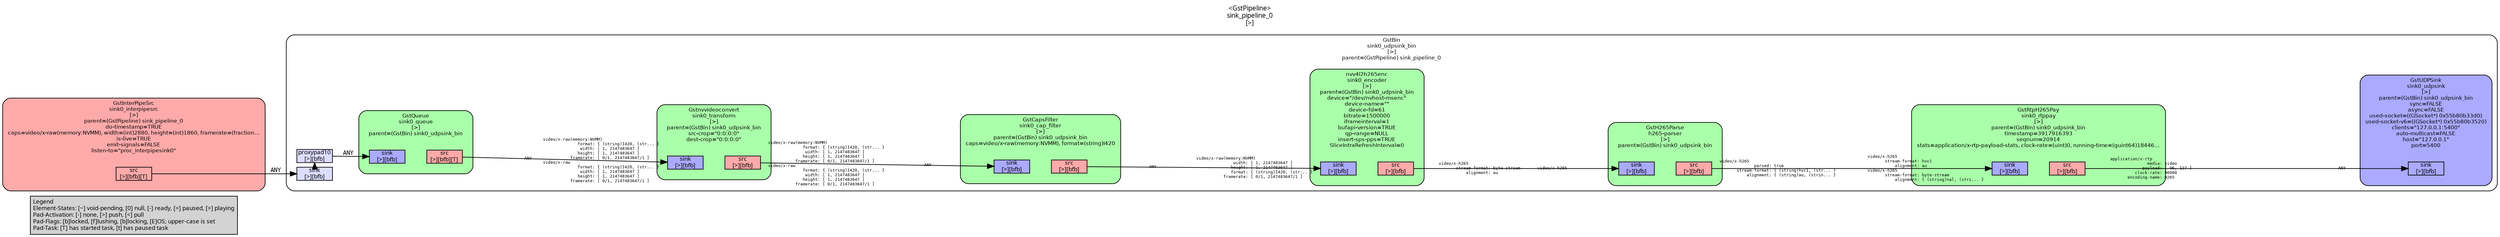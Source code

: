 digraph pipeline {
  rankdir=LR;
  fontname="sans";
  fontsize="10";
  labelloc=t;
  nodesep=.1;
  ranksep=.2;
  label="<GstPipeline>\nsink_pipeline_0\n[>]";
  node [style="filled,rounded", shape=box, fontsize="9", fontname="sans", margin="0.0,0.0"];
  edge [labelfontsize="6", fontsize="9", fontname="monospace"];
  
  legend [
    pos="0,0!",
    margin="0.05,0.05",
    style="filled",
    label="Legend\lElement-States: [~] void-pending, [0] null, [-] ready, [=] paused, [>] playing\lPad-Activation: [-] none, [>] push, [<] pull\lPad-Flags: [b]locked, [f]lushing, [b]locking, [E]OS; upper-case is set\lPad-Task: [T] has started task, [t] has paused task\l",
  ];
  subgraph cluster_sink0_interpipesrc_0x55b80e5b20 {
    fontname="Bitstream Vera Sans";
    fontsize="8";
    style="filled,rounded";
    color=black;
    label="GstInterPipeSrc\nsink0_interpipesrc\n[>]\nparent=(GstPipeline) sink_pipeline_0\ndo-timestamp=TRUE\ncaps=video/x-raw(memory:NVMM), width=(int)2880, height=(int)1860, framerate=(fraction…\nis-live=TRUE\nemit-signals=FALSE\nlisten-to=\"proc_interpipesink0\"";
    subgraph cluster_sink0_interpipesrc_0x55b80e5b20_src {
      label="";
      style="invis";
      sink0_interpipesrc_0x55b80e5b20_src_0x55b80b9110 [color=black, fillcolor="#ffaaaa", label="src\n[>][bfb][T]", height="0.2", style="filled,solid"];
    }

    fillcolor="#ffaaaa";
  }

  sink0_interpipesrc_0x55b80e5b20_src_0x55b80b9110 -> sink0_udpsink_bin_0x55b7da0c20_sink_0x55b7de99e0 [label="ANY"]
  subgraph cluster_sink0_udpsink_bin_0x55b7da0c20 {
    fontname="Bitstream Vera Sans";
    fontsize="8";
    style="filled,rounded";
    color=black;
    label="GstBin\nsink0_udpsink_bin\n[>]\nparent=(GstPipeline) sink_pipeline_0";
    subgraph cluster_sink0_udpsink_bin_0x55b7da0c20_sink {
      label="";
      style="invis";
      _proxypad10_0x55b7debb10 [color=black, fillcolor="#ddddff", label="proxypad10\n[>][bfb]", height="0.2", style="filled,solid"];
    sink0_udpsink_bin_0x55b7da0c20_sink_0x55b7de99e0 -> _proxypad10_0x55b7debb10 [style=dashed, minlen=0]
      sink0_udpsink_bin_0x55b7da0c20_sink_0x55b7de99e0 [color=black, fillcolor="#ddddff", label="sink\n[>][bfb]", height="0.2", style="filled,solid"];
    }

    fillcolor="#ffffff";
    subgraph cluster_sink0_udpsink_0x55b7fb7e30 {
      fontname="Bitstream Vera Sans";
      fontsize="8";
      style="filled,rounded";
      color=black;
      label="GstUDPSink\nsink0_udpsink\n[>]\nparent=(GstBin) sink0_udpsink_bin\nsync=FALSE\nasync=FALSE\nused-socket=((GSocket*) 0x55b80b33d0)\nused-socket-v6=((GSocket*) 0x55b80b3520)\nclients=\"127.0.0.1:5400\"\nauto-multicast=FALSE\nhost=\"127.0.0.1\"\nport=5400";
      subgraph cluster_sink0_udpsink_0x55b7fb7e30_sink {
        label="";
        style="invis";
        sink0_udpsink_0x55b7fb7e30_sink_0x55b80b8ec0 [color=black, fillcolor="#aaaaff", label="sink\n[>][bfb]", height="0.2", style="filled,solid"];
      }

      fillcolor="#aaaaff";
    }

    subgraph cluster_sink0_rtppay_0x55b80d0080 {
      fontname="Bitstream Vera Sans";
      fontsize="8";
      style="filled,rounded";
      color=black;
      label="GstRtpH265Pay\nsink0_rtppay\n[>]\nparent=(GstBin) sink0_udpsink_bin\ntimestamp=3917916393\nseqnum=20914\nstats=application/x-rtp-payload-stats, clock-rate=(uint)0, running-time=(guint64)18446…";
      subgraph cluster_sink0_rtppay_0x55b80d0080_sink {
        label="";
        style="invis";
        sink0_rtppay_0x55b80d0080_sink_0x55b80b87d0 [color=black, fillcolor="#aaaaff", label="sink\n[>][bfb]", height="0.2", style="filled,solid"];
      }

      subgraph cluster_sink0_rtppay_0x55b80d0080_src {
        label="";
        style="invis";
        sink0_rtppay_0x55b80d0080_src_0x55b80b8580 [color=black, fillcolor="#ffaaaa", label="src\n[>][bfb]", height="0.2", style="filled,solid"];
      }

      sink0_rtppay_0x55b80d0080_sink_0x55b80b87d0 -> sink0_rtppay_0x55b80d0080_src_0x55b80b8580 [style="invis"];
      fillcolor="#aaffaa";
    }

    sink0_rtppay_0x55b80d0080_src_0x55b80b8580 -> sink0_udpsink_0x55b7fb7e30_sink_0x55b80b8ec0 [labeldistance="10", labelangle="0", label="                                                  ", taillabel="application/x-rtp\l               media: video\l             payload: [ 96, 127 ]\l          clock-rate: 90000\l       encoding-name: H265\l", headlabel="ANY"]
    subgraph cluster_h265_parser_0x55b80bac50 {
      fontname="Bitstream Vera Sans";
      fontsize="8";
      style="filled,rounded";
      color=black;
      label="GstH265Parse\nh265-parser\n[>]\nparent=(GstBin) sink0_udpsink_bin";
      subgraph cluster_h265_parser_0x55b80bac50_sink {
        label="";
        style="invis";
        h265_parser_0x55b80bac50_sink_0x55b80b80e0 [color=black, fillcolor="#aaaaff", label="sink\n[>][bfb]", height="0.2", style="filled,solid"];
      }

      subgraph cluster_h265_parser_0x55b80bac50_src {
        label="";
        style="invis";
        h265_parser_0x55b80bac50_src_0x55b80b8330 [color=black, fillcolor="#ffaaaa", label="src\n[>][bfb]", height="0.2", style="filled,solid"];
      }

      h265_parser_0x55b80bac50_sink_0x55b80b80e0 -> h265_parser_0x55b80bac50_src_0x55b80b8330 [style="invis"];
      fillcolor="#aaffaa";
    }

    h265_parser_0x55b80bac50_src_0x55b80b8330 -> sink0_rtppay_0x55b80d0080_sink_0x55b80b87d0 [labeldistance="10", labelangle="0", label="                                                  ", taillabel="video/x-h265\l              parsed: true\l       stream-format: { (string)hvc1, (str... }\l           alignment: { (string)au, (strin... }\l", headlabel="video/x-h265\l       stream-format: hvc1\l           alignment: au\lvideo/x-h265\l       stream-format: byte-stream\l           alignment: { (string)nal, (stri... }\l"]
    subgraph cluster_sink0_encoder_0x55b80d8170 {
      fontname="Bitstream Vera Sans";
      fontsize="8";
      style="filled,rounded";
      color=black;
      label="nvv4l2h265enc\nsink0_encoder\n[>]\nparent=(GstBin) sink0_udpsink_bin\ndevice=\"/dev/nvhost-msenc\"\ndevice-name=\"\"\ndevice-fd=61\nbitrate=1500000\niframeinterval=1\nbufapi-version=TRUE\nqp-range=NULL\ninsert-sps-pps=TRUE\nSliceIntraRefreshInterval=0";
      subgraph cluster_sink0_encoder_0x55b80d8170_sink {
        label="";
        style="invis";
        sink0_encoder_0x55b80d8170_sink_0x55b80b8a20 [color=black, fillcolor="#aaaaff", label="sink\n[>][bfb]", height="0.2", style="filled,solid"];
      }

      subgraph cluster_sink0_encoder_0x55b80d8170_src {
        label="";
        style="invis";
        sink0_encoder_0x55b80d8170_src_0x55b80b8c70 [color=black, fillcolor="#ffaaaa", label="src\n[>][bfb]", height="0.2", style="filled,solid"];
      }

      sink0_encoder_0x55b80d8170_sink_0x55b80b8a20 -> sink0_encoder_0x55b80d8170_src_0x55b80b8c70 [style="invis"];
      fillcolor="#aaffaa";
    }

    sink0_encoder_0x55b80d8170_src_0x55b80b8c70 -> h265_parser_0x55b80bac50_sink_0x55b80b80e0 [labeldistance="10", labelangle="0", label="                                                  ", taillabel="video/x-h265\l       stream-format: byte-stream\l           alignment: au\l", headlabel="video/x-h265\l"]
    subgraph cluster_sink0_transform_0x55b80b7500 {
      fontname="Bitstream Vera Sans";
      fontsize="8";
      style="filled,rounded";
      color=black;
      label="Gstnvvideoconvert\nsink0_transform\n[>]\nparent=(GstBin) sink0_udpsink_bin\nsrc-crop=\"0:0:0:0\"\ndest-crop=\"0:0:0:0\"";
      subgraph cluster_sink0_transform_0x55b80b7500_sink {
        label="";
        style="invis";
        sink0_transform_0x55b80b7500_sink_0x55b8077660 [color=black, fillcolor="#aaaaff", label="sink\n[>][bfb]", height="0.2", style="filled,solid"];
      }

      subgraph cluster_sink0_transform_0x55b80b7500_src {
        label="";
        style="invis";
        sink0_transform_0x55b80b7500_src_0x55b80778b0 [color=black, fillcolor="#ffaaaa", label="src\n[>][bfb]", height="0.2", style="filled,solid"];
      }

      sink0_transform_0x55b80b7500_sink_0x55b8077660 -> sink0_transform_0x55b80b7500_src_0x55b80778b0 [style="invis"];
      fillcolor="#aaffaa";
    }

    sink0_transform_0x55b80b7500_src_0x55b80778b0 -> sink0_cap_filter_0x55b7de4820_sink_0x55b8077b00 [labeldistance="10", labelangle="0", label="                                                  ", taillabel="video/x-raw(memory:NVMM)\l              format: { (string)I420, (str... }\l               width: [ 1, 2147483647 ]\l              height: [ 1, 2147483647 ]\l           framerate: [ 0/1, 2147483647/1 ]\lvideo/x-raw\l              format: { (string)I420, (str... }\l               width: [ 1, 2147483647 ]\l              height: [ 1, 2147483647 ]\l           framerate: [ 0/1, 2147483647/1 ]\l", headlabel="ANY"]
    subgraph cluster_sink0_cap_filter_0x55b7de4820 {
      fontname="Bitstream Vera Sans";
      fontsize="8";
      style="filled,rounded";
      color=black;
      label="GstCapsFilter\nsink0_cap_filter\n[>]\nparent=(GstBin) sink0_udpsink_bin\ncaps=video/x-raw(memory:NVMM), format=(string)I420";
      subgraph cluster_sink0_cap_filter_0x55b7de4820_sink {
        label="";
        style="invis";
        sink0_cap_filter_0x55b7de4820_sink_0x55b8077b00 [color=black, fillcolor="#aaaaff", label="sink\n[>][bfb]", height="0.2", style="filled,solid"];
      }

      subgraph cluster_sink0_cap_filter_0x55b7de4820_src {
        label="";
        style="invis";
        sink0_cap_filter_0x55b7de4820_src_0x55b8077d50 [color=black, fillcolor="#ffaaaa", label="src\n[>][bfb]", height="0.2", style="filled,solid"];
      }

      sink0_cap_filter_0x55b7de4820_sink_0x55b8077b00 -> sink0_cap_filter_0x55b7de4820_src_0x55b8077d50 [style="invis"];
      fillcolor="#aaffaa";
    }

    sink0_cap_filter_0x55b7de4820_src_0x55b8077d50 -> sink0_encoder_0x55b80d8170_sink_0x55b80b8a20 [labeldistance="10", labelangle="0", label="                                                  ", taillabel="ANY", headlabel="video/x-raw(memory:NVMM)\l               width: [ 1, 2147483647 ]\l              height: [ 1, 2147483647 ]\l              format: { (string)I420, (str... }\l           framerate: [ 0/1, 2147483647/1 ]\l"]
    subgraph cluster_sink0_queue_0x55b7e2edc0 {
      fontname="Bitstream Vera Sans";
      fontsize="8";
      style="filled,rounded";
      color=black;
      label="GstQueue\nsink0_queue\n[>]\nparent=(GstBin) sink0_udpsink_bin";
      subgraph cluster_sink0_queue_0x55b7e2edc0_sink {
        label="";
        style="invis";
        sink0_queue_0x55b7e2edc0_sink_0x55b80771c0 [color=black, fillcolor="#aaaaff", label="sink\n[>][bfb]", height="0.2", style="filled,solid"];
      }

      subgraph cluster_sink0_queue_0x55b7e2edc0_src {
        label="";
        style="invis";
        sink0_queue_0x55b7e2edc0_src_0x55b8077410 [color=black, fillcolor="#ffaaaa", label="src\n[>][bfb][T]", height="0.2", style="filled,solid"];
      }

      sink0_queue_0x55b7e2edc0_sink_0x55b80771c0 -> sink0_queue_0x55b7e2edc0_src_0x55b8077410 [style="invis"];
      fillcolor="#aaffaa";
    }

    _proxypad10_0x55b7debb10 -> sink0_queue_0x55b7e2edc0_sink_0x55b80771c0 [label="ANY"]
    sink0_queue_0x55b7e2edc0_src_0x55b8077410 -> sink0_transform_0x55b80b7500_sink_0x55b8077660 [labeldistance="10", labelangle="0", label="                                                  ", taillabel="ANY", headlabel="video/x-raw(memory:NVMM)\l              format: { (string)I420, (str... }\l               width: [ 1, 2147483647 ]\l              height: [ 1, 2147483647 ]\l           framerate: [ 0/1, 2147483647/1 ]\lvideo/x-raw\l              format: { (string)I420, (str... }\l               width: [ 1, 2147483647 ]\l              height: [ 1, 2147483647 ]\l           framerate: [ 0/1, 2147483647/1 ]\l"]
  }

}
